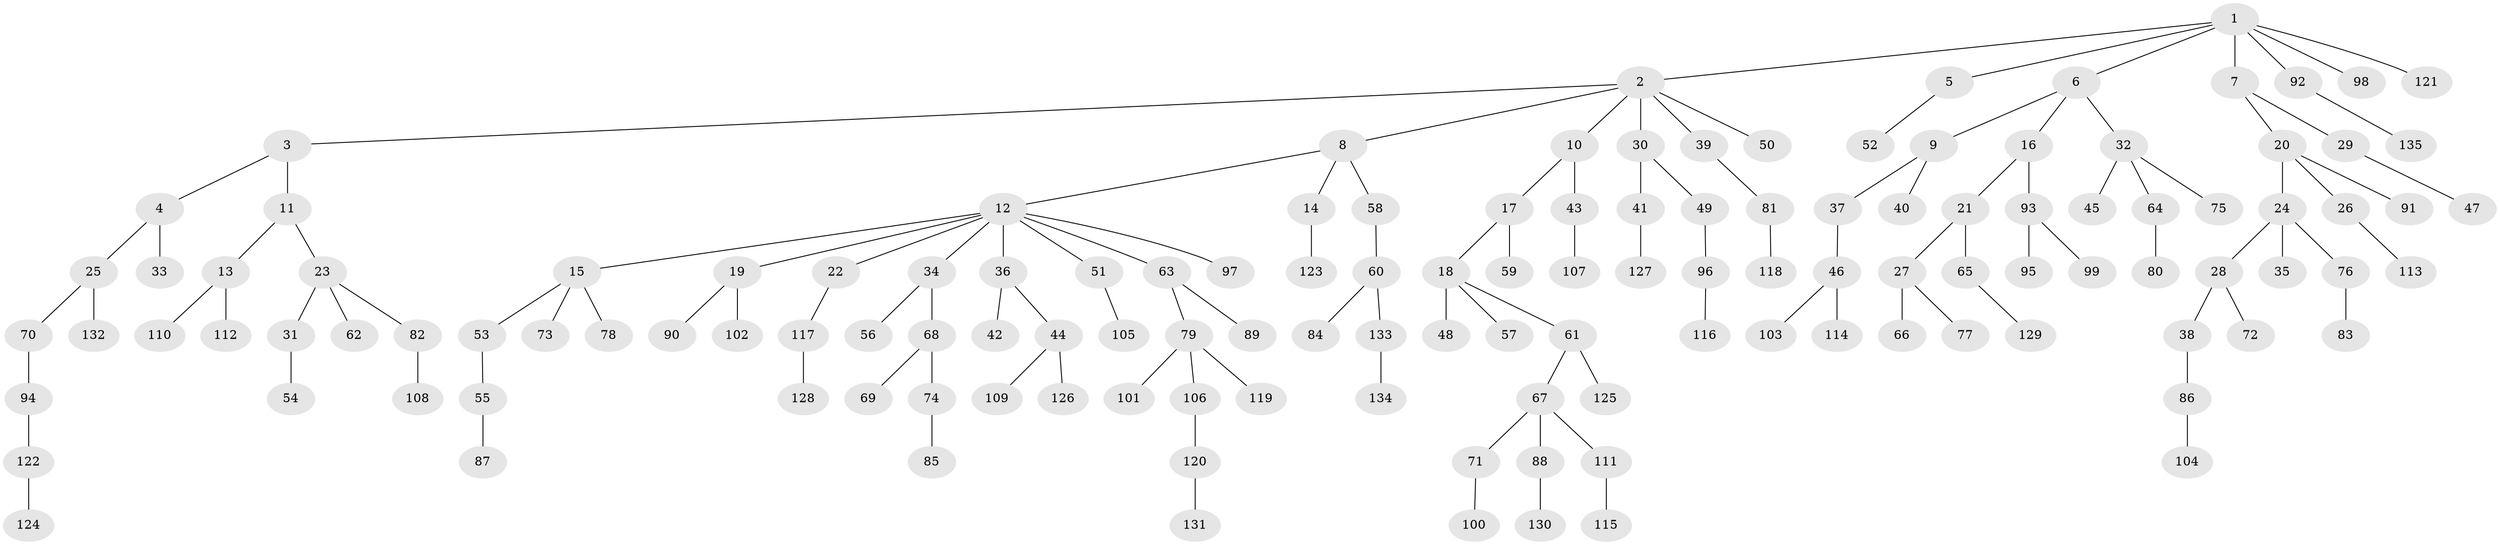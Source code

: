 // coarse degree distribution, {6: 0.021052631578947368, 3: 0.16842105263157894, 2: 0.30526315789473685, 1: 0.4421052631578947, 4: 0.05263157894736842, 8: 0.010526315789473684}
// Generated by graph-tools (version 1.1) at 2025/51/03/04/25 22:51:32]
// undirected, 135 vertices, 134 edges
graph export_dot {
  node [color=gray90,style=filled];
  1;
  2;
  3;
  4;
  5;
  6;
  7;
  8;
  9;
  10;
  11;
  12;
  13;
  14;
  15;
  16;
  17;
  18;
  19;
  20;
  21;
  22;
  23;
  24;
  25;
  26;
  27;
  28;
  29;
  30;
  31;
  32;
  33;
  34;
  35;
  36;
  37;
  38;
  39;
  40;
  41;
  42;
  43;
  44;
  45;
  46;
  47;
  48;
  49;
  50;
  51;
  52;
  53;
  54;
  55;
  56;
  57;
  58;
  59;
  60;
  61;
  62;
  63;
  64;
  65;
  66;
  67;
  68;
  69;
  70;
  71;
  72;
  73;
  74;
  75;
  76;
  77;
  78;
  79;
  80;
  81;
  82;
  83;
  84;
  85;
  86;
  87;
  88;
  89;
  90;
  91;
  92;
  93;
  94;
  95;
  96;
  97;
  98;
  99;
  100;
  101;
  102;
  103;
  104;
  105;
  106;
  107;
  108;
  109;
  110;
  111;
  112;
  113;
  114;
  115;
  116;
  117;
  118;
  119;
  120;
  121;
  122;
  123;
  124;
  125;
  126;
  127;
  128;
  129;
  130;
  131;
  132;
  133;
  134;
  135;
  1 -- 2;
  1 -- 5;
  1 -- 6;
  1 -- 7;
  1 -- 92;
  1 -- 98;
  1 -- 121;
  2 -- 3;
  2 -- 8;
  2 -- 10;
  2 -- 30;
  2 -- 39;
  2 -- 50;
  3 -- 4;
  3 -- 11;
  4 -- 25;
  4 -- 33;
  5 -- 52;
  6 -- 9;
  6 -- 16;
  6 -- 32;
  7 -- 20;
  7 -- 29;
  8 -- 12;
  8 -- 14;
  8 -- 58;
  9 -- 37;
  9 -- 40;
  10 -- 17;
  10 -- 43;
  11 -- 13;
  11 -- 23;
  12 -- 15;
  12 -- 19;
  12 -- 22;
  12 -- 34;
  12 -- 36;
  12 -- 51;
  12 -- 63;
  12 -- 97;
  13 -- 110;
  13 -- 112;
  14 -- 123;
  15 -- 53;
  15 -- 73;
  15 -- 78;
  16 -- 21;
  16 -- 93;
  17 -- 18;
  17 -- 59;
  18 -- 48;
  18 -- 57;
  18 -- 61;
  19 -- 90;
  19 -- 102;
  20 -- 24;
  20 -- 26;
  20 -- 91;
  21 -- 27;
  21 -- 65;
  22 -- 117;
  23 -- 31;
  23 -- 62;
  23 -- 82;
  24 -- 28;
  24 -- 35;
  24 -- 76;
  25 -- 70;
  25 -- 132;
  26 -- 113;
  27 -- 66;
  27 -- 77;
  28 -- 38;
  28 -- 72;
  29 -- 47;
  30 -- 41;
  30 -- 49;
  31 -- 54;
  32 -- 45;
  32 -- 64;
  32 -- 75;
  34 -- 56;
  34 -- 68;
  36 -- 42;
  36 -- 44;
  37 -- 46;
  38 -- 86;
  39 -- 81;
  41 -- 127;
  43 -- 107;
  44 -- 109;
  44 -- 126;
  46 -- 103;
  46 -- 114;
  49 -- 96;
  51 -- 105;
  53 -- 55;
  55 -- 87;
  58 -- 60;
  60 -- 84;
  60 -- 133;
  61 -- 67;
  61 -- 125;
  63 -- 79;
  63 -- 89;
  64 -- 80;
  65 -- 129;
  67 -- 71;
  67 -- 88;
  67 -- 111;
  68 -- 69;
  68 -- 74;
  70 -- 94;
  71 -- 100;
  74 -- 85;
  76 -- 83;
  79 -- 101;
  79 -- 106;
  79 -- 119;
  81 -- 118;
  82 -- 108;
  86 -- 104;
  88 -- 130;
  92 -- 135;
  93 -- 95;
  93 -- 99;
  94 -- 122;
  96 -- 116;
  106 -- 120;
  111 -- 115;
  117 -- 128;
  120 -- 131;
  122 -- 124;
  133 -- 134;
}
